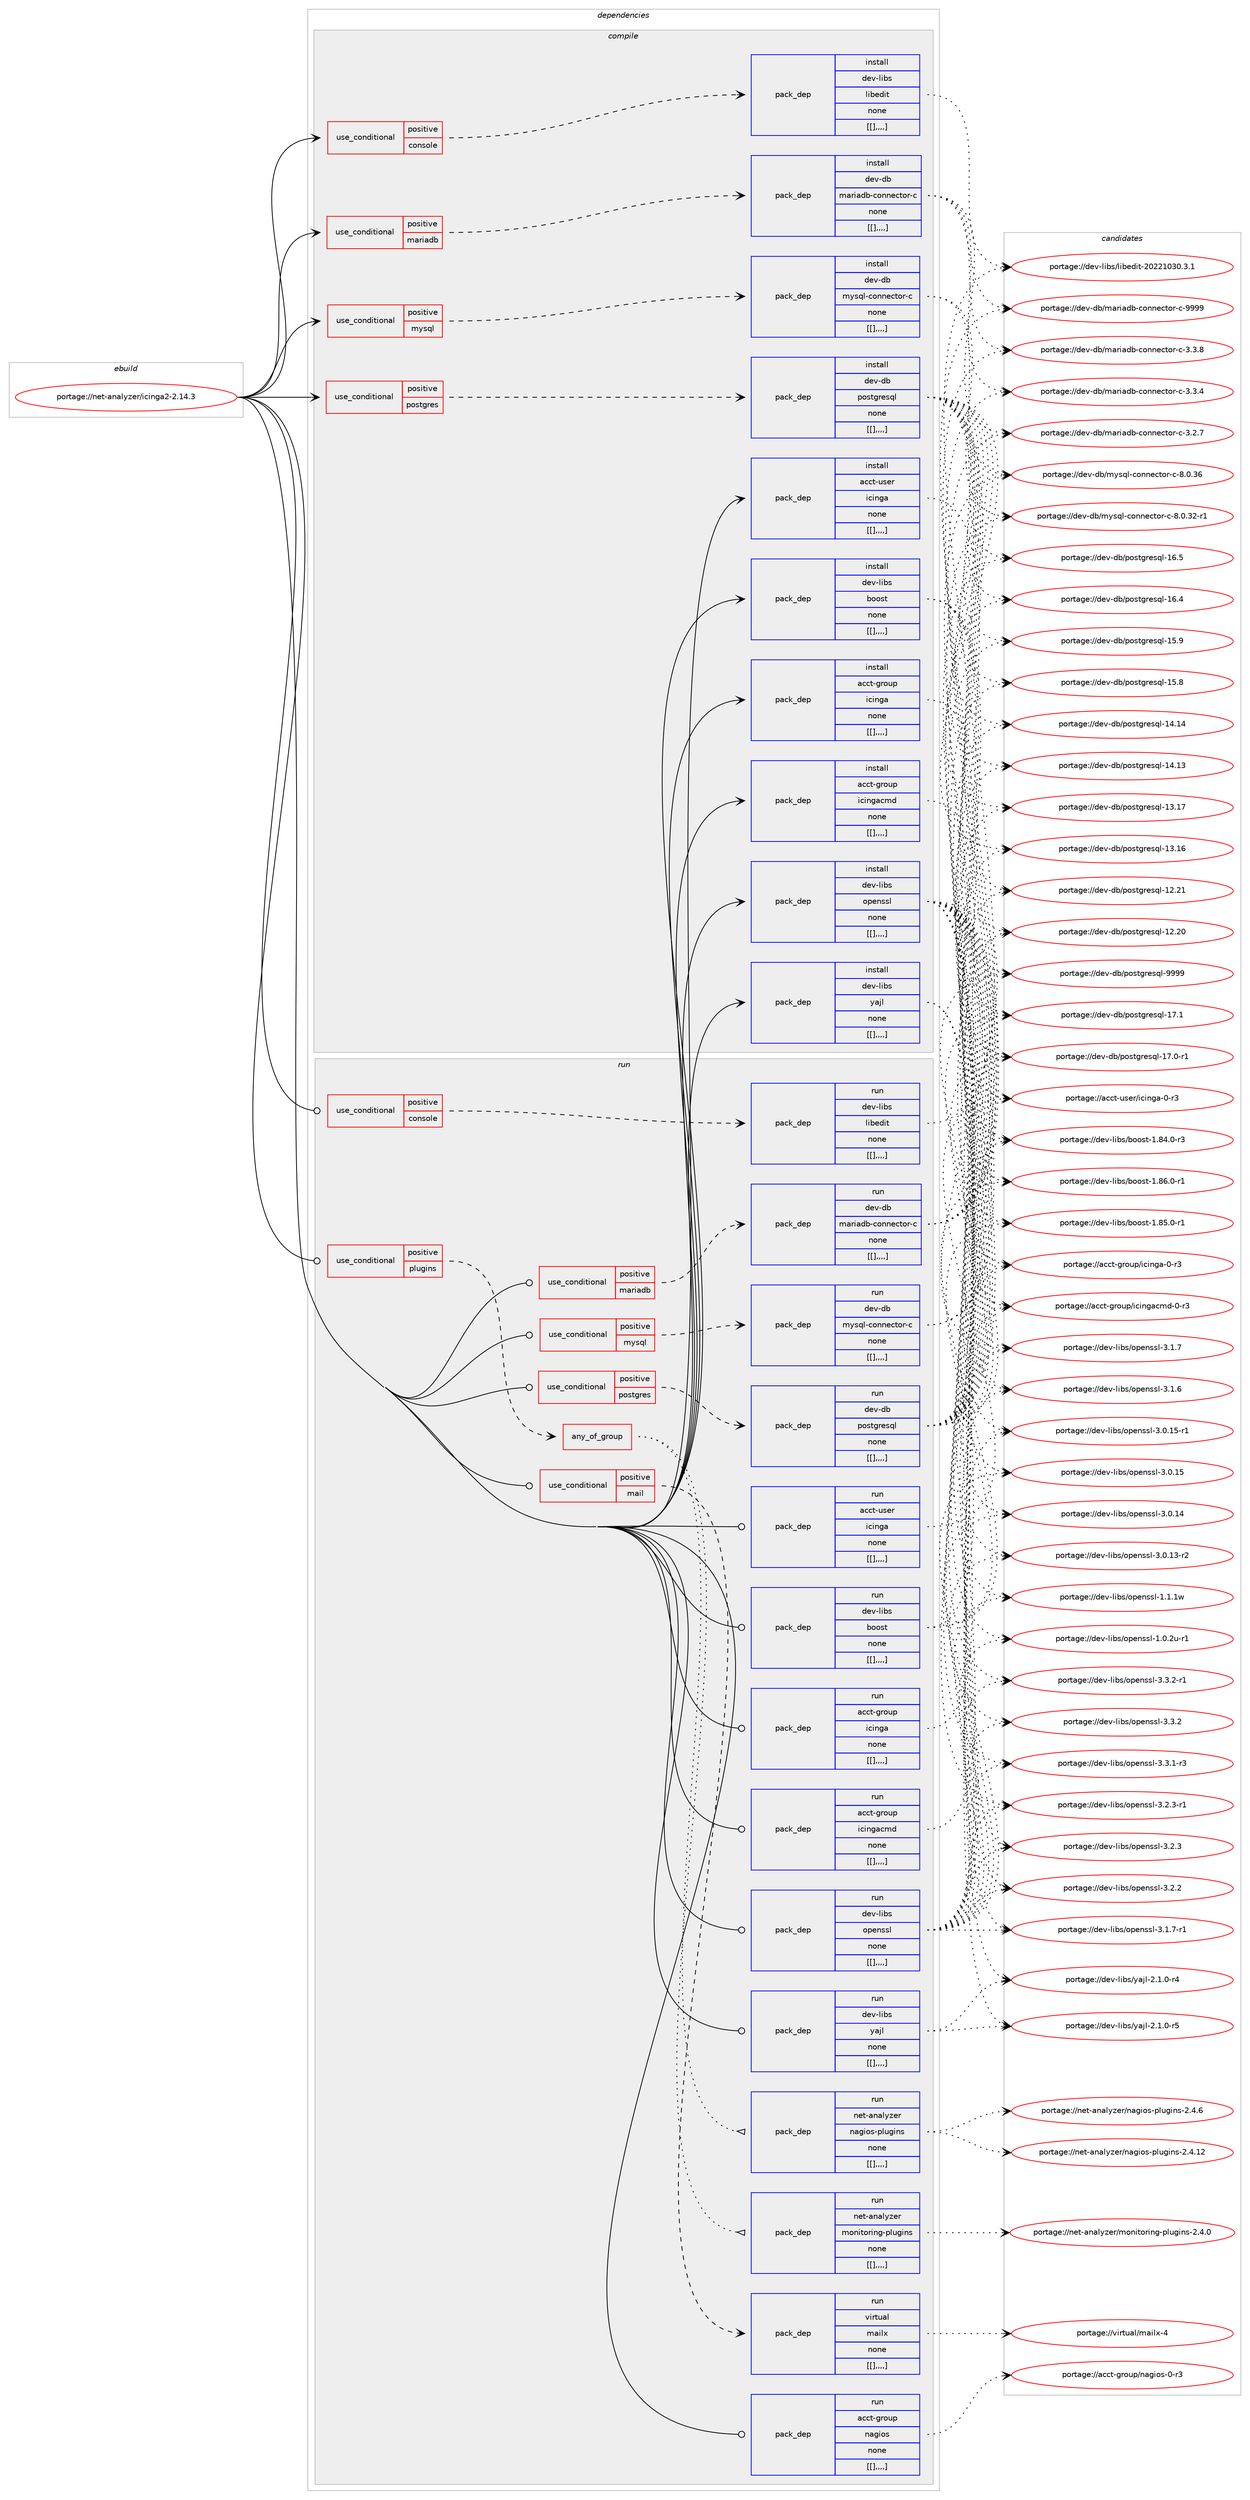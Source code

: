 digraph prolog {

# *************
# Graph options
# *************

newrank=true;
concentrate=true;
compound=true;
graph [rankdir=LR,fontname=Helvetica,fontsize=10,ranksep=1.5];#, ranksep=2.5, nodesep=0.2];
edge  [arrowhead=vee];
node  [fontname=Helvetica,fontsize=10];

# **********
# The ebuild
# **********

subgraph cluster_leftcol {
color=gray;
label=<<i>ebuild</i>>;
id [label="portage://net-analyzer/icinga2-2.14.3", color=red, width=4, href="../net-analyzer/icinga2-2.14.3.svg"];
}

# ****************
# The dependencies
# ****************

subgraph cluster_midcol {
color=gray;
label=<<i>dependencies</i>>;
subgraph cluster_compile {
fillcolor="#eeeeee";
style=filled;
label=<<i>compile</i>>;
subgraph cond2 {
dependency3 [label=<<TABLE BORDER="0" CELLBORDER="1" CELLSPACING="0" CELLPADDING="4"><TR><TD ROWSPAN="3" CELLPADDING="10">use_conditional</TD></TR><TR><TD>positive</TD></TR><TR><TD>console</TD></TR></TABLE>>, shape=none, color=red];
subgraph pack2 {
dependency4 [label=<<TABLE BORDER="0" CELLBORDER="1" CELLSPACING="0" CELLPADDING="4" WIDTH="220"><TR><TD ROWSPAN="6" CELLPADDING="30">pack_dep</TD></TR><TR><TD WIDTH="110">install</TD></TR><TR><TD>dev-libs</TD></TR><TR><TD>libedit</TD></TR><TR><TD>none</TD></TR><TR><TD>[[],,,,]</TD></TR></TABLE>>, shape=none, color=blue];
}
dependency3:e -> dependency4:w [weight=20,style="dashed",arrowhead="vee"];
}
id:e -> dependency3:w [weight=20,style="solid",arrowhead="vee"];
subgraph cond18 {
dependency57 [label=<<TABLE BORDER="0" CELLBORDER="1" CELLSPACING="0" CELLPADDING="4"><TR><TD ROWSPAN="3" CELLPADDING="10">use_conditional</TD></TR><TR><TD>positive</TD></TR><TR><TD>mariadb</TD></TR></TABLE>>, shape=none, color=red];
subgraph pack70 {
dependency94 [label=<<TABLE BORDER="0" CELLBORDER="1" CELLSPACING="0" CELLPADDING="4" WIDTH="220"><TR><TD ROWSPAN="6" CELLPADDING="30">pack_dep</TD></TR><TR><TD WIDTH="110">install</TD></TR><TR><TD>dev-db</TD></TR><TR><TD>mariadb-connector-c</TD></TR><TR><TD>none</TD></TR><TR><TD>[[],,,,]</TD></TR></TABLE>>, shape=none, color=blue];
}
dependency57:e -> dependency94:w [weight=20,style="dashed",arrowhead="vee"];
}
id:e -> dependency57:w [weight=20,style="solid",arrowhead="vee"];
subgraph cond32 {
dependency102 [label=<<TABLE BORDER="0" CELLBORDER="1" CELLSPACING="0" CELLPADDING="4"><TR><TD ROWSPAN="3" CELLPADDING="10">use_conditional</TD></TR><TR><TD>positive</TD></TR><TR><TD>mysql</TD></TR></TABLE>>, shape=none, color=red];
subgraph pack93 {
dependency116 [label=<<TABLE BORDER="0" CELLBORDER="1" CELLSPACING="0" CELLPADDING="4" WIDTH="220"><TR><TD ROWSPAN="6" CELLPADDING="30">pack_dep</TD></TR><TR><TD WIDTH="110">install</TD></TR><TR><TD>dev-db</TD></TR><TR><TD>mysql-connector-c</TD></TR><TR><TD>none</TD></TR><TR><TD>[[],,,,]</TD></TR></TABLE>>, shape=none, color=blue];
}
dependency102:e -> dependency116:w [weight=20,style="dashed",arrowhead="vee"];
}
id:e -> dependency102:w [weight=20,style="solid",arrowhead="vee"];
subgraph cond40 {
dependency135 [label=<<TABLE BORDER="0" CELLBORDER="1" CELLSPACING="0" CELLPADDING="4"><TR><TD ROWSPAN="3" CELLPADDING="10">use_conditional</TD></TR><TR><TD>positive</TD></TR><TR><TD>postgres</TD></TR></TABLE>>, shape=none, color=red];
subgraph pack109 {
dependency158 [label=<<TABLE BORDER="0" CELLBORDER="1" CELLSPACING="0" CELLPADDING="4" WIDTH="220"><TR><TD ROWSPAN="6" CELLPADDING="30">pack_dep</TD></TR><TR><TD WIDTH="110">install</TD></TR><TR><TD>dev-db</TD></TR><TR><TD>postgresql</TD></TR><TR><TD>none</TD></TR><TR><TD>[[],,,,]</TD></TR></TABLE>>, shape=none, color=blue];
}
dependency135:e -> dependency158:w [weight=20,style="dashed",arrowhead="vee"];
}
id:e -> dependency135:w [weight=20,style="solid",arrowhead="vee"];
subgraph pack136 {
dependency174 [label=<<TABLE BORDER="0" CELLBORDER="1" CELLSPACING="0" CELLPADDING="4" WIDTH="220"><TR><TD ROWSPAN="6" CELLPADDING="30">pack_dep</TD></TR><TR><TD WIDTH="110">install</TD></TR><TR><TD>acct-group</TD></TR><TR><TD>icinga</TD></TR><TR><TD>none</TD></TR><TR><TD>[[],,,,]</TD></TR></TABLE>>, shape=none, color=blue];
}
id:e -> dependency174:w [weight=20,style="solid",arrowhead="vee"];
subgraph pack165 {
dependency239 [label=<<TABLE BORDER="0" CELLBORDER="1" CELLSPACING="0" CELLPADDING="4" WIDTH="220"><TR><TD ROWSPAN="6" CELLPADDING="30">pack_dep</TD></TR><TR><TD WIDTH="110">install</TD></TR><TR><TD>acct-group</TD></TR><TR><TD>icingacmd</TD></TR><TR><TD>none</TD></TR><TR><TD>[[],,,,]</TD></TR></TABLE>>, shape=none, color=blue];
}
id:e -> dependency239:w [weight=20,style="solid",arrowhead="vee"];
subgraph pack197 {
dependency262 [label=<<TABLE BORDER="0" CELLBORDER="1" CELLSPACING="0" CELLPADDING="4" WIDTH="220"><TR><TD ROWSPAN="6" CELLPADDING="30">pack_dep</TD></TR><TR><TD WIDTH="110">install</TD></TR><TR><TD>acct-user</TD></TR><TR><TD>icinga</TD></TR><TR><TD>none</TD></TR><TR><TD>[[],,,,]</TD></TR></TABLE>>, shape=none, color=blue];
}
id:e -> dependency262:w [weight=20,style="solid",arrowhead="vee"];
subgraph pack199 {
dependency276 [label=<<TABLE BORDER="0" CELLBORDER="1" CELLSPACING="0" CELLPADDING="4" WIDTH="220"><TR><TD ROWSPAN="6" CELLPADDING="30">pack_dep</TD></TR><TR><TD WIDTH="110">install</TD></TR><TR><TD>dev-libs</TD></TR><TR><TD>boost</TD></TR><TR><TD>none</TD></TR><TR><TD>[[],,,,]</TD></TR></TABLE>>, shape=none, color=blue];
}
id:e -> dependency276:w [weight=20,style="solid",arrowhead="vee"];
subgraph pack210 {
dependency301 [label=<<TABLE BORDER="0" CELLBORDER="1" CELLSPACING="0" CELLPADDING="4" WIDTH="220"><TR><TD ROWSPAN="6" CELLPADDING="30">pack_dep</TD></TR><TR><TD WIDTH="110">install</TD></TR><TR><TD>dev-libs</TD></TR><TR><TD>openssl</TD></TR><TR><TD>none</TD></TR><TR><TD>[[],,,,]</TD></TR></TABLE>>, shape=none, color=blue];
}
id:e -> dependency301:w [weight=20,style="solid",arrowhead="vee"];
subgraph pack231 {
dependency306 [label=<<TABLE BORDER="0" CELLBORDER="1" CELLSPACING="0" CELLPADDING="4" WIDTH="220"><TR><TD ROWSPAN="6" CELLPADDING="30">pack_dep</TD></TR><TR><TD WIDTH="110">install</TD></TR><TR><TD>dev-libs</TD></TR><TR><TD>yajl</TD></TR><TR><TD>none</TD></TR><TR><TD>[[],,,,]</TD></TR></TABLE>>, shape=none, color=blue];
}
id:e -> dependency306:w [weight=20,style="solid",arrowhead="vee"];
}
subgraph cluster_compileandrun {
fillcolor="#eeeeee";
style=filled;
label=<<i>compile and run</i>>;
}
subgraph cluster_run {
fillcolor="#eeeeee";
style=filled;
label=<<i>run</i>>;
subgraph cond85 {
dependency317 [label=<<TABLE BORDER="0" CELLBORDER="1" CELLSPACING="0" CELLPADDING="4"><TR><TD ROWSPAN="3" CELLPADDING="10">use_conditional</TD></TR><TR><TD>positive</TD></TR><TR><TD>console</TD></TR></TABLE>>, shape=none, color=red];
subgraph pack245 {
dependency335 [label=<<TABLE BORDER="0" CELLBORDER="1" CELLSPACING="0" CELLPADDING="4" WIDTH="220"><TR><TD ROWSPAN="6" CELLPADDING="30">pack_dep</TD></TR><TR><TD WIDTH="110">run</TD></TR><TR><TD>dev-libs</TD></TR><TR><TD>libedit</TD></TR><TR><TD>none</TD></TR><TR><TD>[[],,,,]</TD></TR></TABLE>>, shape=none, color=blue];
}
dependency317:e -> dependency335:w [weight=20,style="dashed",arrowhead="vee"];
}
id:e -> dependency317:w [weight=20,style="solid",arrowhead="odot"];
subgraph cond98 {
dependency356 [label=<<TABLE BORDER="0" CELLBORDER="1" CELLSPACING="0" CELLPADDING="4"><TR><TD ROWSPAN="3" CELLPADDING="10">use_conditional</TD></TR><TR><TD>positive</TD></TR><TR><TD>mail</TD></TR></TABLE>>, shape=none, color=red];
subgraph pack274 {
dependency372 [label=<<TABLE BORDER="0" CELLBORDER="1" CELLSPACING="0" CELLPADDING="4" WIDTH="220"><TR><TD ROWSPAN="6" CELLPADDING="30">pack_dep</TD></TR><TR><TD WIDTH="110">run</TD></TR><TR><TD>virtual</TD></TR><TR><TD>mailx</TD></TR><TR><TD>none</TD></TR><TR><TD>[[],,,,]</TD></TR></TABLE>>, shape=none, color=blue];
}
dependency356:e -> dependency372:w [weight=20,style="dashed",arrowhead="vee"];
}
id:e -> dependency356:w [weight=20,style="solid",arrowhead="odot"];
subgraph cond104 {
dependency376 [label=<<TABLE BORDER="0" CELLBORDER="1" CELLSPACING="0" CELLPADDING="4"><TR><TD ROWSPAN="3" CELLPADDING="10">use_conditional</TD></TR><TR><TD>positive</TD></TR><TR><TD>mariadb</TD></TR></TABLE>>, shape=none, color=red];
subgraph pack282 {
dependency383 [label=<<TABLE BORDER="0" CELLBORDER="1" CELLSPACING="0" CELLPADDING="4" WIDTH="220"><TR><TD ROWSPAN="6" CELLPADDING="30">pack_dep</TD></TR><TR><TD WIDTH="110">run</TD></TR><TR><TD>dev-db</TD></TR><TR><TD>mariadb-connector-c</TD></TR><TR><TD>none</TD></TR><TR><TD>[[],,,,]</TD></TR></TABLE>>, shape=none, color=blue];
}
dependency376:e -> dependency383:w [weight=20,style="dashed",arrowhead="vee"];
}
id:e -> dependency376:w [weight=20,style="solid",arrowhead="odot"];
subgraph cond110 {
dependency391 [label=<<TABLE BORDER="0" CELLBORDER="1" CELLSPACING="0" CELLPADDING="4"><TR><TD ROWSPAN="3" CELLPADDING="10">use_conditional</TD></TR><TR><TD>positive</TD></TR><TR><TD>mysql</TD></TR></TABLE>>, shape=none, color=red];
subgraph pack308 {
dependency420 [label=<<TABLE BORDER="0" CELLBORDER="1" CELLSPACING="0" CELLPADDING="4" WIDTH="220"><TR><TD ROWSPAN="6" CELLPADDING="30">pack_dep</TD></TR><TR><TD WIDTH="110">run</TD></TR><TR><TD>dev-db</TD></TR><TR><TD>mysql-connector-c</TD></TR><TR><TD>none</TD></TR><TR><TD>[[],,,,]</TD></TR></TABLE>>, shape=none, color=blue];
}
dependency391:e -> dependency420:w [weight=20,style="dashed",arrowhead="vee"];
}
id:e -> dependency391:w [weight=20,style="solid",arrowhead="odot"];
subgraph cond117 {
dependency424 [label=<<TABLE BORDER="0" CELLBORDER="1" CELLSPACING="0" CELLPADDING="4"><TR><TD ROWSPAN="3" CELLPADDING="10">use_conditional</TD></TR><TR><TD>positive</TD></TR><TR><TD>plugins</TD></TR></TABLE>>, shape=none, color=red];
subgraph any3 {
dependency461 [label=<<TABLE BORDER="0" CELLBORDER="1" CELLSPACING="0" CELLPADDING="4"><TR><TD CELLPADDING="10">any_of_group</TD></TR></TABLE>>, shape=none, color=red];subgraph pack339 {
dependency474 [label=<<TABLE BORDER="0" CELLBORDER="1" CELLSPACING="0" CELLPADDING="4" WIDTH="220"><TR><TD ROWSPAN="6" CELLPADDING="30">pack_dep</TD></TR><TR><TD WIDTH="110">run</TD></TR><TR><TD>net-analyzer</TD></TR><TR><TD>monitoring-plugins</TD></TR><TR><TD>none</TD></TR><TR><TD>[[],,,,]</TD></TR></TABLE>>, shape=none, color=blue];
}
dependency461:e -> dependency474:w [weight=20,style="dotted",arrowhead="oinv"];
subgraph pack352 {
dependency492 [label=<<TABLE BORDER="0" CELLBORDER="1" CELLSPACING="0" CELLPADDING="4" WIDTH="220"><TR><TD ROWSPAN="6" CELLPADDING="30">pack_dep</TD></TR><TR><TD WIDTH="110">run</TD></TR><TR><TD>net-analyzer</TD></TR><TR><TD>nagios-plugins</TD></TR><TR><TD>none</TD></TR><TR><TD>[[],,,,]</TD></TR></TABLE>>, shape=none, color=blue];
}
dependency461:e -> dependency492:w [weight=20,style="dotted",arrowhead="oinv"];
}
dependency424:e -> dependency461:w [weight=20,style="dashed",arrowhead="vee"];
}
id:e -> dependency424:w [weight=20,style="solid",arrowhead="odot"];
subgraph cond134 {
dependency508 [label=<<TABLE BORDER="0" CELLBORDER="1" CELLSPACING="0" CELLPADDING="4"><TR><TD ROWSPAN="3" CELLPADDING="10">use_conditional</TD></TR><TR><TD>positive</TD></TR><TR><TD>postgres</TD></TR></TABLE>>, shape=none, color=red];
subgraph pack377 {
dependency533 [label=<<TABLE BORDER="0" CELLBORDER="1" CELLSPACING="0" CELLPADDING="4" WIDTH="220"><TR><TD ROWSPAN="6" CELLPADDING="30">pack_dep</TD></TR><TR><TD WIDTH="110">run</TD></TR><TR><TD>dev-db</TD></TR><TR><TD>postgresql</TD></TR><TR><TD>none</TD></TR><TR><TD>[[],,,,]</TD></TR></TABLE>>, shape=none, color=blue];
}
dependency508:e -> dependency533:w [weight=20,style="dashed",arrowhead="vee"];
}
id:e -> dependency508:w [weight=20,style="solid",arrowhead="odot"];
subgraph pack403 {
dependency549 [label=<<TABLE BORDER="0" CELLBORDER="1" CELLSPACING="0" CELLPADDING="4" WIDTH="220"><TR><TD ROWSPAN="6" CELLPADDING="30">pack_dep</TD></TR><TR><TD WIDTH="110">run</TD></TR><TR><TD>acct-group</TD></TR><TR><TD>icinga</TD></TR><TR><TD>none</TD></TR><TR><TD>[[],,,,]</TD></TR></TABLE>>, shape=none, color=blue];
}
id:e -> dependency549:w [weight=20,style="solid",arrowhead="odot"];
subgraph pack407 {
dependency560 [label=<<TABLE BORDER="0" CELLBORDER="1" CELLSPACING="0" CELLPADDING="4" WIDTH="220"><TR><TD ROWSPAN="6" CELLPADDING="30">pack_dep</TD></TR><TR><TD WIDTH="110">run</TD></TR><TR><TD>acct-group</TD></TR><TR><TD>icingacmd</TD></TR><TR><TD>none</TD></TR><TR><TD>[[],,,,]</TD></TR></TABLE>>, shape=none, color=blue];
}
id:e -> dependency560:w [weight=20,style="solid",arrowhead="odot"];
subgraph pack416 {
dependency584 [label=<<TABLE BORDER="0" CELLBORDER="1" CELLSPACING="0" CELLPADDING="4" WIDTH="220"><TR><TD ROWSPAN="6" CELLPADDING="30">pack_dep</TD></TR><TR><TD WIDTH="110">run</TD></TR><TR><TD>acct-group</TD></TR><TR><TD>nagios</TD></TR><TR><TD>none</TD></TR><TR><TD>[[],,,,]</TD></TR></TABLE>>, shape=none, color=blue];
}
id:e -> dependency584:w [weight=20,style="solid",arrowhead="odot"];
subgraph pack440 {
dependency599 [label=<<TABLE BORDER="0" CELLBORDER="1" CELLSPACING="0" CELLPADDING="4" WIDTH="220"><TR><TD ROWSPAN="6" CELLPADDING="30">pack_dep</TD></TR><TR><TD WIDTH="110">run</TD></TR><TR><TD>acct-user</TD></TR><TR><TD>icinga</TD></TR><TR><TD>none</TD></TR><TR><TD>[[],,,,]</TD></TR></TABLE>>, shape=none, color=blue];
}
id:e -> dependency599:w [weight=20,style="solid",arrowhead="odot"];
subgraph pack442 {
dependency604 [label=<<TABLE BORDER="0" CELLBORDER="1" CELLSPACING="0" CELLPADDING="4" WIDTH="220"><TR><TD ROWSPAN="6" CELLPADDING="30">pack_dep</TD></TR><TR><TD WIDTH="110">run</TD></TR><TR><TD>dev-libs</TD></TR><TR><TD>boost</TD></TR><TR><TD>none</TD></TR><TR><TD>[[],,,,]</TD></TR></TABLE>>, shape=none, color=blue];
}
id:e -> dependency604:w [weight=20,style="solid",arrowhead="odot"];
subgraph pack464 {
dependency630 [label=<<TABLE BORDER="0" CELLBORDER="1" CELLSPACING="0" CELLPADDING="4" WIDTH="220"><TR><TD ROWSPAN="6" CELLPADDING="30">pack_dep</TD></TR><TR><TD WIDTH="110">run</TD></TR><TR><TD>dev-libs</TD></TR><TR><TD>openssl</TD></TR><TR><TD>none</TD></TR><TR><TD>[[],,,,]</TD></TR></TABLE>>, shape=none, color=blue];
}
id:e -> dependency630:w [weight=20,style="solid",arrowhead="odot"];
subgraph pack470 {
dependency637 [label=<<TABLE BORDER="0" CELLBORDER="1" CELLSPACING="0" CELLPADDING="4" WIDTH="220"><TR><TD ROWSPAN="6" CELLPADDING="30">pack_dep</TD></TR><TR><TD WIDTH="110">run</TD></TR><TR><TD>dev-libs</TD></TR><TR><TD>yajl</TD></TR><TR><TD>none</TD></TR><TR><TD>[[],,,,]</TD></TR></TABLE>>, shape=none, color=blue];
}
id:e -> dependency637:w [weight=20,style="solid",arrowhead="odot"];
}
}

# **************
# The candidates
# **************

subgraph cluster_choices {
rank=same;
color=gray;
label=<<i>candidates</i>>;

subgraph choice290 {
color=black;
nodesep=1;
choice1001011184510810598115471081059810110010511645504850504948514846514649 [label="portage://dev-libs/libedit-20221030.3.1", color=red, width=4,href="../dev-libs/libedit-20221030.3.1.svg"];
dependency4:e -> choice1001011184510810598115471081059810110010511645504850504948514846514649:w [style=dotted,weight="100"];
}
subgraph choice292 {
color=black;
nodesep=1;
choice10010111845100984710997114105971009845991111101101019911611111445994557575757 [label="portage://dev-db/mariadb-connector-c-9999", color=red, width=4,href="../dev-db/mariadb-connector-c-9999.svg"];
choice1001011184510098471099711410597100984599111110110101991161111144599455146514656 [label="portage://dev-db/mariadb-connector-c-3.3.8", color=red, width=4,href="../dev-db/mariadb-connector-c-3.3.8.svg"];
choice1001011184510098471099711410597100984599111110110101991161111144599455146514652 [label="portage://dev-db/mariadb-connector-c-3.3.4", color=red, width=4,href="../dev-db/mariadb-connector-c-3.3.4.svg"];
choice1001011184510098471099711410597100984599111110110101991161111144599455146504655 [label="portage://dev-db/mariadb-connector-c-3.2.7", color=red, width=4,href="../dev-db/mariadb-connector-c-3.2.7.svg"];
dependency94:e -> choice10010111845100984710997114105971009845991111101101019911611111445994557575757:w [style=dotted,weight="100"];
dependency94:e -> choice1001011184510098471099711410597100984599111110110101991161111144599455146514656:w [style=dotted,weight="100"];
dependency94:e -> choice1001011184510098471099711410597100984599111110110101991161111144599455146514652:w [style=dotted,weight="100"];
dependency94:e -> choice1001011184510098471099711410597100984599111110110101991161111144599455146504655:w [style=dotted,weight="100"];
}
subgraph choice303 {
color=black;
nodesep=1;
choice100101118451009847109121115113108459911111011010199116111114459945564648465154 [label="portage://dev-db/mysql-connector-c-8.0.36", color=red, width=4,href="../dev-db/mysql-connector-c-8.0.36.svg"];
choice1001011184510098471091211151131084599111110110101991161111144599455646484651504511449 [label="portage://dev-db/mysql-connector-c-8.0.32-r1", color=red, width=4,href="../dev-db/mysql-connector-c-8.0.32-r1.svg"];
dependency116:e -> choice100101118451009847109121115113108459911111011010199116111114459945564648465154:w [style=dotted,weight="100"];
dependency116:e -> choice1001011184510098471091211151131084599111110110101991161111144599455646484651504511449:w [style=dotted,weight="100"];
}
subgraph choice313 {
color=black;
nodesep=1;
choice1001011184510098471121111151161031141011151131084557575757 [label="portage://dev-db/postgresql-9999", color=red, width=4,href="../dev-db/postgresql-9999.svg"];
choice1001011184510098471121111151161031141011151131084549554649 [label="portage://dev-db/postgresql-17.1", color=red, width=4,href="../dev-db/postgresql-17.1.svg"];
choice10010111845100984711211111511610311410111511310845495546484511449 [label="portage://dev-db/postgresql-17.0-r1", color=red, width=4,href="../dev-db/postgresql-17.0-r1.svg"];
choice1001011184510098471121111151161031141011151131084549544653 [label="portage://dev-db/postgresql-16.5", color=red, width=4,href="../dev-db/postgresql-16.5.svg"];
choice1001011184510098471121111151161031141011151131084549544652 [label="portage://dev-db/postgresql-16.4", color=red, width=4,href="../dev-db/postgresql-16.4.svg"];
choice1001011184510098471121111151161031141011151131084549534657 [label="portage://dev-db/postgresql-15.9", color=red, width=4,href="../dev-db/postgresql-15.9.svg"];
choice1001011184510098471121111151161031141011151131084549534656 [label="portage://dev-db/postgresql-15.8", color=red, width=4,href="../dev-db/postgresql-15.8.svg"];
choice100101118451009847112111115116103114101115113108454952464952 [label="portage://dev-db/postgresql-14.14", color=red, width=4,href="../dev-db/postgresql-14.14.svg"];
choice100101118451009847112111115116103114101115113108454952464951 [label="portage://dev-db/postgresql-14.13", color=red, width=4,href="../dev-db/postgresql-14.13.svg"];
choice100101118451009847112111115116103114101115113108454951464955 [label="portage://dev-db/postgresql-13.17", color=red, width=4,href="../dev-db/postgresql-13.17.svg"];
choice100101118451009847112111115116103114101115113108454951464954 [label="portage://dev-db/postgresql-13.16", color=red, width=4,href="../dev-db/postgresql-13.16.svg"];
choice100101118451009847112111115116103114101115113108454950465049 [label="portage://dev-db/postgresql-12.21", color=red, width=4,href="../dev-db/postgresql-12.21.svg"];
choice100101118451009847112111115116103114101115113108454950465048 [label="portage://dev-db/postgresql-12.20", color=red, width=4,href="../dev-db/postgresql-12.20.svg"];
dependency158:e -> choice1001011184510098471121111151161031141011151131084557575757:w [style=dotted,weight="100"];
dependency158:e -> choice1001011184510098471121111151161031141011151131084549554649:w [style=dotted,weight="100"];
dependency158:e -> choice10010111845100984711211111511610311410111511310845495546484511449:w [style=dotted,weight="100"];
dependency158:e -> choice1001011184510098471121111151161031141011151131084549544653:w [style=dotted,weight="100"];
dependency158:e -> choice1001011184510098471121111151161031141011151131084549544652:w [style=dotted,weight="100"];
dependency158:e -> choice1001011184510098471121111151161031141011151131084549534657:w [style=dotted,weight="100"];
dependency158:e -> choice1001011184510098471121111151161031141011151131084549534656:w [style=dotted,weight="100"];
dependency158:e -> choice100101118451009847112111115116103114101115113108454952464952:w [style=dotted,weight="100"];
dependency158:e -> choice100101118451009847112111115116103114101115113108454952464951:w [style=dotted,weight="100"];
dependency158:e -> choice100101118451009847112111115116103114101115113108454951464955:w [style=dotted,weight="100"];
dependency158:e -> choice100101118451009847112111115116103114101115113108454951464954:w [style=dotted,weight="100"];
dependency158:e -> choice100101118451009847112111115116103114101115113108454950465049:w [style=dotted,weight="100"];
dependency158:e -> choice100101118451009847112111115116103114101115113108454950465048:w [style=dotted,weight="100"];
}
subgraph choice331 {
color=black;
nodesep=1;
choice9799991164510311411111711247105991051101039745484511451 [label="portage://acct-group/icinga-0-r3", color=red, width=4,href="../acct-group/icinga-0-r3.svg"];
dependency174:e -> choice9799991164510311411111711247105991051101039745484511451:w [style=dotted,weight="100"];
}
subgraph choice335 {
color=black;
nodesep=1;
choice979999116451031141111171124710599105110103979910910045484511451 [label="portage://acct-group/icingacmd-0-r3", color=red, width=4,href="../acct-group/icingacmd-0-r3.svg"];
dependency239:e -> choice979999116451031141111171124710599105110103979910910045484511451:w [style=dotted,weight="100"];
}
subgraph choice337 {
color=black;
nodesep=1;
choice9799991164511711510111447105991051101039745484511451 [label="portage://acct-user/icinga-0-r3", color=red, width=4,href="../acct-user/icinga-0-r3.svg"];
dependency262:e -> choice9799991164511711510111447105991051101039745484511451:w [style=dotted,weight="100"];
}
subgraph choice344 {
color=black;
nodesep=1;
choice10010111845108105981154798111111115116454946565446484511449 [label="portage://dev-libs/boost-1.86.0-r1", color=red, width=4,href="../dev-libs/boost-1.86.0-r1.svg"];
choice10010111845108105981154798111111115116454946565346484511449 [label="portage://dev-libs/boost-1.85.0-r1", color=red, width=4,href="../dev-libs/boost-1.85.0-r1.svg"];
choice10010111845108105981154798111111115116454946565246484511451 [label="portage://dev-libs/boost-1.84.0-r3", color=red, width=4,href="../dev-libs/boost-1.84.0-r3.svg"];
dependency276:e -> choice10010111845108105981154798111111115116454946565446484511449:w [style=dotted,weight="100"];
dependency276:e -> choice10010111845108105981154798111111115116454946565346484511449:w [style=dotted,weight="100"];
dependency276:e -> choice10010111845108105981154798111111115116454946565246484511451:w [style=dotted,weight="100"];
}
subgraph choice355 {
color=black;
nodesep=1;
choice1001011184510810598115471111121011101151151084551465146504511449 [label="portage://dev-libs/openssl-3.3.2-r1", color=red, width=4,href="../dev-libs/openssl-3.3.2-r1.svg"];
choice100101118451081059811547111112101110115115108455146514650 [label="portage://dev-libs/openssl-3.3.2", color=red, width=4,href="../dev-libs/openssl-3.3.2.svg"];
choice1001011184510810598115471111121011101151151084551465146494511451 [label="portage://dev-libs/openssl-3.3.1-r3", color=red, width=4,href="../dev-libs/openssl-3.3.1-r3.svg"];
choice1001011184510810598115471111121011101151151084551465046514511449 [label="portage://dev-libs/openssl-3.2.3-r1", color=red, width=4,href="../dev-libs/openssl-3.2.3-r1.svg"];
choice100101118451081059811547111112101110115115108455146504651 [label="portage://dev-libs/openssl-3.2.3", color=red, width=4,href="../dev-libs/openssl-3.2.3.svg"];
choice100101118451081059811547111112101110115115108455146504650 [label="portage://dev-libs/openssl-3.2.2", color=red, width=4,href="../dev-libs/openssl-3.2.2.svg"];
choice1001011184510810598115471111121011101151151084551464946554511449 [label="portage://dev-libs/openssl-3.1.7-r1", color=red, width=4,href="../dev-libs/openssl-3.1.7-r1.svg"];
choice100101118451081059811547111112101110115115108455146494655 [label="portage://dev-libs/openssl-3.1.7", color=red, width=4,href="../dev-libs/openssl-3.1.7.svg"];
choice100101118451081059811547111112101110115115108455146494654 [label="portage://dev-libs/openssl-3.1.6", color=red, width=4,href="../dev-libs/openssl-3.1.6.svg"];
choice100101118451081059811547111112101110115115108455146484649534511449 [label="portage://dev-libs/openssl-3.0.15-r1", color=red, width=4,href="../dev-libs/openssl-3.0.15-r1.svg"];
choice10010111845108105981154711111210111011511510845514648464953 [label="portage://dev-libs/openssl-3.0.15", color=red, width=4,href="../dev-libs/openssl-3.0.15.svg"];
choice10010111845108105981154711111210111011511510845514648464952 [label="portage://dev-libs/openssl-3.0.14", color=red, width=4,href="../dev-libs/openssl-3.0.14.svg"];
choice100101118451081059811547111112101110115115108455146484649514511450 [label="portage://dev-libs/openssl-3.0.13-r2", color=red, width=4,href="../dev-libs/openssl-3.0.13-r2.svg"];
choice100101118451081059811547111112101110115115108454946494649119 [label="portage://dev-libs/openssl-1.1.1w", color=red, width=4,href="../dev-libs/openssl-1.1.1w.svg"];
choice1001011184510810598115471111121011101151151084549464846501174511449 [label="portage://dev-libs/openssl-1.0.2u-r1", color=red, width=4,href="../dev-libs/openssl-1.0.2u-r1.svg"];
dependency301:e -> choice1001011184510810598115471111121011101151151084551465146504511449:w [style=dotted,weight="100"];
dependency301:e -> choice100101118451081059811547111112101110115115108455146514650:w [style=dotted,weight="100"];
dependency301:e -> choice1001011184510810598115471111121011101151151084551465146494511451:w [style=dotted,weight="100"];
dependency301:e -> choice1001011184510810598115471111121011101151151084551465046514511449:w [style=dotted,weight="100"];
dependency301:e -> choice100101118451081059811547111112101110115115108455146504651:w [style=dotted,weight="100"];
dependency301:e -> choice100101118451081059811547111112101110115115108455146504650:w [style=dotted,weight="100"];
dependency301:e -> choice1001011184510810598115471111121011101151151084551464946554511449:w [style=dotted,weight="100"];
dependency301:e -> choice100101118451081059811547111112101110115115108455146494655:w [style=dotted,weight="100"];
dependency301:e -> choice100101118451081059811547111112101110115115108455146494654:w [style=dotted,weight="100"];
dependency301:e -> choice100101118451081059811547111112101110115115108455146484649534511449:w [style=dotted,weight="100"];
dependency301:e -> choice10010111845108105981154711111210111011511510845514648464953:w [style=dotted,weight="100"];
dependency301:e -> choice10010111845108105981154711111210111011511510845514648464952:w [style=dotted,weight="100"];
dependency301:e -> choice100101118451081059811547111112101110115115108455146484649514511450:w [style=dotted,weight="100"];
dependency301:e -> choice100101118451081059811547111112101110115115108454946494649119:w [style=dotted,weight="100"];
dependency301:e -> choice1001011184510810598115471111121011101151151084549464846501174511449:w [style=dotted,weight="100"];
}
subgraph choice377 {
color=black;
nodesep=1;
choice100101118451081059811547121971061084550464946484511453 [label="portage://dev-libs/yajl-2.1.0-r5", color=red, width=4,href="../dev-libs/yajl-2.1.0-r5.svg"];
choice100101118451081059811547121971061084550464946484511452 [label="portage://dev-libs/yajl-2.1.0-r4", color=red, width=4,href="../dev-libs/yajl-2.1.0-r4.svg"];
dependency306:e -> choice100101118451081059811547121971061084550464946484511453:w [style=dotted,weight="100"];
dependency306:e -> choice100101118451081059811547121971061084550464946484511452:w [style=dotted,weight="100"];
}
subgraph choice385 {
color=black;
nodesep=1;
choice1001011184510810598115471081059810110010511645504850504948514846514649 [label="portage://dev-libs/libedit-20221030.3.1", color=red, width=4,href="../dev-libs/libedit-20221030.3.1.svg"];
dependency335:e -> choice1001011184510810598115471081059810110010511645504850504948514846514649:w [style=dotted,weight="100"];
}
subgraph choice401 {
color=black;
nodesep=1;
choice1181051141161179710847109971051081204552 [label="portage://virtual/mailx-4", color=red, width=4,href="../virtual/mailx-4.svg"];
dependency372:e -> choice1181051141161179710847109971051081204552:w [style=dotted,weight="100"];
}
subgraph choice406 {
color=black;
nodesep=1;
choice10010111845100984710997114105971009845991111101101019911611111445994557575757 [label="portage://dev-db/mariadb-connector-c-9999", color=red, width=4,href="../dev-db/mariadb-connector-c-9999.svg"];
choice1001011184510098471099711410597100984599111110110101991161111144599455146514656 [label="portage://dev-db/mariadb-connector-c-3.3.8", color=red, width=4,href="../dev-db/mariadb-connector-c-3.3.8.svg"];
choice1001011184510098471099711410597100984599111110110101991161111144599455146514652 [label="portage://dev-db/mariadb-connector-c-3.3.4", color=red, width=4,href="../dev-db/mariadb-connector-c-3.3.4.svg"];
choice1001011184510098471099711410597100984599111110110101991161111144599455146504655 [label="portage://dev-db/mariadb-connector-c-3.2.7", color=red, width=4,href="../dev-db/mariadb-connector-c-3.2.7.svg"];
dependency383:e -> choice10010111845100984710997114105971009845991111101101019911611111445994557575757:w [style=dotted,weight="100"];
dependency383:e -> choice1001011184510098471099711410597100984599111110110101991161111144599455146514656:w [style=dotted,weight="100"];
dependency383:e -> choice1001011184510098471099711410597100984599111110110101991161111144599455146514652:w [style=dotted,weight="100"];
dependency383:e -> choice1001011184510098471099711410597100984599111110110101991161111144599455146504655:w [style=dotted,weight="100"];
}
subgraph choice422 {
color=black;
nodesep=1;
choice100101118451009847109121115113108459911111011010199116111114459945564648465154 [label="portage://dev-db/mysql-connector-c-8.0.36", color=red, width=4,href="../dev-db/mysql-connector-c-8.0.36.svg"];
choice1001011184510098471091211151131084599111110110101991161111144599455646484651504511449 [label="portage://dev-db/mysql-connector-c-8.0.32-r1", color=red, width=4,href="../dev-db/mysql-connector-c-8.0.32-r1.svg"];
dependency420:e -> choice100101118451009847109121115113108459911111011010199116111114459945564648465154:w [style=dotted,weight="100"];
dependency420:e -> choice1001011184510098471091211151131084599111110110101991161111144599455646484651504511449:w [style=dotted,weight="100"];
}
subgraph choice425 {
color=black;
nodesep=1;
choice1101011164597110971081211221011144710911111010511611111410511010345112108117103105110115455046524648 [label="portage://net-analyzer/monitoring-plugins-2.4.0", color=red, width=4,href="../net-analyzer/monitoring-plugins-2.4.0.svg"];
dependency474:e -> choice1101011164597110971081211221011144710911111010511611111410511010345112108117103105110115455046524648:w [style=dotted,weight="100"];
}
subgraph choice429 {
color=black;
nodesep=1;
choice11010111645971109710812112210111447110971031051111154511210811710310511011545504652464950 [label="portage://net-analyzer/nagios-plugins-2.4.12", color=red, width=4,href="../net-analyzer/nagios-plugins-2.4.12.svg"];
choice110101116459711097108121122101114471109710310511111545112108117103105110115455046524654 [label="portage://net-analyzer/nagios-plugins-2.4.6", color=red, width=4,href="../net-analyzer/nagios-plugins-2.4.6.svg"];
dependency492:e -> choice11010111645971109710812112210111447110971031051111154511210811710310511011545504652464950:w [style=dotted,weight="100"];
dependency492:e -> choice110101116459711097108121122101114471109710310511111545112108117103105110115455046524654:w [style=dotted,weight="100"];
}
subgraph choice436 {
color=black;
nodesep=1;
choice1001011184510098471121111151161031141011151131084557575757 [label="portage://dev-db/postgresql-9999", color=red, width=4,href="../dev-db/postgresql-9999.svg"];
choice1001011184510098471121111151161031141011151131084549554649 [label="portage://dev-db/postgresql-17.1", color=red, width=4,href="../dev-db/postgresql-17.1.svg"];
choice10010111845100984711211111511610311410111511310845495546484511449 [label="portage://dev-db/postgresql-17.0-r1", color=red, width=4,href="../dev-db/postgresql-17.0-r1.svg"];
choice1001011184510098471121111151161031141011151131084549544653 [label="portage://dev-db/postgresql-16.5", color=red, width=4,href="../dev-db/postgresql-16.5.svg"];
choice1001011184510098471121111151161031141011151131084549544652 [label="portage://dev-db/postgresql-16.4", color=red, width=4,href="../dev-db/postgresql-16.4.svg"];
choice1001011184510098471121111151161031141011151131084549534657 [label="portage://dev-db/postgresql-15.9", color=red, width=4,href="../dev-db/postgresql-15.9.svg"];
choice1001011184510098471121111151161031141011151131084549534656 [label="portage://dev-db/postgresql-15.8", color=red, width=4,href="../dev-db/postgresql-15.8.svg"];
choice100101118451009847112111115116103114101115113108454952464952 [label="portage://dev-db/postgresql-14.14", color=red, width=4,href="../dev-db/postgresql-14.14.svg"];
choice100101118451009847112111115116103114101115113108454952464951 [label="portage://dev-db/postgresql-14.13", color=red, width=4,href="../dev-db/postgresql-14.13.svg"];
choice100101118451009847112111115116103114101115113108454951464955 [label="portage://dev-db/postgresql-13.17", color=red, width=4,href="../dev-db/postgresql-13.17.svg"];
choice100101118451009847112111115116103114101115113108454951464954 [label="portage://dev-db/postgresql-13.16", color=red, width=4,href="../dev-db/postgresql-13.16.svg"];
choice100101118451009847112111115116103114101115113108454950465049 [label="portage://dev-db/postgresql-12.21", color=red, width=4,href="../dev-db/postgresql-12.21.svg"];
choice100101118451009847112111115116103114101115113108454950465048 [label="portage://dev-db/postgresql-12.20", color=red, width=4,href="../dev-db/postgresql-12.20.svg"];
dependency533:e -> choice1001011184510098471121111151161031141011151131084557575757:w [style=dotted,weight="100"];
dependency533:e -> choice1001011184510098471121111151161031141011151131084549554649:w [style=dotted,weight="100"];
dependency533:e -> choice10010111845100984711211111511610311410111511310845495546484511449:w [style=dotted,weight="100"];
dependency533:e -> choice1001011184510098471121111151161031141011151131084549544653:w [style=dotted,weight="100"];
dependency533:e -> choice1001011184510098471121111151161031141011151131084549544652:w [style=dotted,weight="100"];
dependency533:e -> choice1001011184510098471121111151161031141011151131084549534657:w [style=dotted,weight="100"];
dependency533:e -> choice1001011184510098471121111151161031141011151131084549534656:w [style=dotted,weight="100"];
dependency533:e -> choice100101118451009847112111115116103114101115113108454952464952:w [style=dotted,weight="100"];
dependency533:e -> choice100101118451009847112111115116103114101115113108454952464951:w [style=dotted,weight="100"];
dependency533:e -> choice100101118451009847112111115116103114101115113108454951464955:w [style=dotted,weight="100"];
dependency533:e -> choice100101118451009847112111115116103114101115113108454951464954:w [style=dotted,weight="100"];
dependency533:e -> choice100101118451009847112111115116103114101115113108454950465049:w [style=dotted,weight="100"];
dependency533:e -> choice100101118451009847112111115116103114101115113108454950465048:w [style=dotted,weight="100"];
}
subgraph choice462 {
color=black;
nodesep=1;
choice9799991164510311411111711247105991051101039745484511451 [label="portage://acct-group/icinga-0-r3", color=red, width=4,href="../acct-group/icinga-0-r3.svg"];
dependency549:e -> choice9799991164510311411111711247105991051101039745484511451:w [style=dotted,weight="100"];
}
subgraph choice463 {
color=black;
nodesep=1;
choice979999116451031141111171124710599105110103979910910045484511451 [label="portage://acct-group/icingacmd-0-r3", color=red, width=4,href="../acct-group/icingacmd-0-r3.svg"];
dependency560:e -> choice979999116451031141111171124710599105110103979910910045484511451:w [style=dotted,weight="100"];
}
subgraph choice466 {
color=black;
nodesep=1;
choice97999911645103114111117112471109710310511111545484511451 [label="portage://acct-group/nagios-0-r3", color=red, width=4,href="../acct-group/nagios-0-r3.svg"];
dependency584:e -> choice97999911645103114111117112471109710310511111545484511451:w [style=dotted,weight="100"];
}
subgraph choice468 {
color=black;
nodesep=1;
choice9799991164511711510111447105991051101039745484511451 [label="portage://acct-user/icinga-0-r3", color=red, width=4,href="../acct-user/icinga-0-r3.svg"];
dependency599:e -> choice9799991164511711510111447105991051101039745484511451:w [style=dotted,weight="100"];
}
subgraph choice469 {
color=black;
nodesep=1;
choice10010111845108105981154798111111115116454946565446484511449 [label="portage://dev-libs/boost-1.86.0-r1", color=red, width=4,href="../dev-libs/boost-1.86.0-r1.svg"];
choice10010111845108105981154798111111115116454946565346484511449 [label="portage://dev-libs/boost-1.85.0-r1", color=red, width=4,href="../dev-libs/boost-1.85.0-r1.svg"];
choice10010111845108105981154798111111115116454946565246484511451 [label="portage://dev-libs/boost-1.84.0-r3", color=red, width=4,href="../dev-libs/boost-1.84.0-r3.svg"];
dependency604:e -> choice10010111845108105981154798111111115116454946565446484511449:w [style=dotted,weight="100"];
dependency604:e -> choice10010111845108105981154798111111115116454946565346484511449:w [style=dotted,weight="100"];
dependency604:e -> choice10010111845108105981154798111111115116454946565246484511451:w [style=dotted,weight="100"];
}
subgraph choice473 {
color=black;
nodesep=1;
choice1001011184510810598115471111121011101151151084551465146504511449 [label="portage://dev-libs/openssl-3.3.2-r1", color=red, width=4,href="../dev-libs/openssl-3.3.2-r1.svg"];
choice100101118451081059811547111112101110115115108455146514650 [label="portage://dev-libs/openssl-3.3.2", color=red, width=4,href="../dev-libs/openssl-3.3.2.svg"];
choice1001011184510810598115471111121011101151151084551465146494511451 [label="portage://dev-libs/openssl-3.3.1-r3", color=red, width=4,href="../dev-libs/openssl-3.3.1-r3.svg"];
choice1001011184510810598115471111121011101151151084551465046514511449 [label="portage://dev-libs/openssl-3.2.3-r1", color=red, width=4,href="../dev-libs/openssl-3.2.3-r1.svg"];
choice100101118451081059811547111112101110115115108455146504651 [label="portage://dev-libs/openssl-3.2.3", color=red, width=4,href="../dev-libs/openssl-3.2.3.svg"];
choice100101118451081059811547111112101110115115108455146504650 [label="portage://dev-libs/openssl-3.2.2", color=red, width=4,href="../dev-libs/openssl-3.2.2.svg"];
choice1001011184510810598115471111121011101151151084551464946554511449 [label="portage://dev-libs/openssl-3.1.7-r1", color=red, width=4,href="../dev-libs/openssl-3.1.7-r1.svg"];
choice100101118451081059811547111112101110115115108455146494655 [label="portage://dev-libs/openssl-3.1.7", color=red, width=4,href="../dev-libs/openssl-3.1.7.svg"];
choice100101118451081059811547111112101110115115108455146494654 [label="portage://dev-libs/openssl-3.1.6", color=red, width=4,href="../dev-libs/openssl-3.1.6.svg"];
choice100101118451081059811547111112101110115115108455146484649534511449 [label="portage://dev-libs/openssl-3.0.15-r1", color=red, width=4,href="../dev-libs/openssl-3.0.15-r1.svg"];
choice10010111845108105981154711111210111011511510845514648464953 [label="portage://dev-libs/openssl-3.0.15", color=red, width=4,href="../dev-libs/openssl-3.0.15.svg"];
choice10010111845108105981154711111210111011511510845514648464952 [label="portage://dev-libs/openssl-3.0.14", color=red, width=4,href="../dev-libs/openssl-3.0.14.svg"];
choice100101118451081059811547111112101110115115108455146484649514511450 [label="portage://dev-libs/openssl-3.0.13-r2", color=red, width=4,href="../dev-libs/openssl-3.0.13-r2.svg"];
choice100101118451081059811547111112101110115115108454946494649119 [label="portage://dev-libs/openssl-1.1.1w", color=red, width=4,href="../dev-libs/openssl-1.1.1w.svg"];
choice1001011184510810598115471111121011101151151084549464846501174511449 [label="portage://dev-libs/openssl-1.0.2u-r1", color=red, width=4,href="../dev-libs/openssl-1.0.2u-r1.svg"];
dependency630:e -> choice1001011184510810598115471111121011101151151084551465146504511449:w [style=dotted,weight="100"];
dependency630:e -> choice100101118451081059811547111112101110115115108455146514650:w [style=dotted,weight="100"];
dependency630:e -> choice1001011184510810598115471111121011101151151084551465146494511451:w [style=dotted,weight="100"];
dependency630:e -> choice1001011184510810598115471111121011101151151084551465046514511449:w [style=dotted,weight="100"];
dependency630:e -> choice100101118451081059811547111112101110115115108455146504651:w [style=dotted,weight="100"];
dependency630:e -> choice100101118451081059811547111112101110115115108455146504650:w [style=dotted,weight="100"];
dependency630:e -> choice1001011184510810598115471111121011101151151084551464946554511449:w [style=dotted,weight="100"];
dependency630:e -> choice100101118451081059811547111112101110115115108455146494655:w [style=dotted,weight="100"];
dependency630:e -> choice100101118451081059811547111112101110115115108455146494654:w [style=dotted,weight="100"];
dependency630:e -> choice100101118451081059811547111112101110115115108455146484649534511449:w [style=dotted,weight="100"];
dependency630:e -> choice10010111845108105981154711111210111011511510845514648464953:w [style=dotted,weight="100"];
dependency630:e -> choice10010111845108105981154711111210111011511510845514648464952:w [style=dotted,weight="100"];
dependency630:e -> choice100101118451081059811547111112101110115115108455146484649514511450:w [style=dotted,weight="100"];
dependency630:e -> choice100101118451081059811547111112101110115115108454946494649119:w [style=dotted,weight="100"];
dependency630:e -> choice1001011184510810598115471111121011101151151084549464846501174511449:w [style=dotted,weight="100"];
}
subgraph choice487 {
color=black;
nodesep=1;
choice100101118451081059811547121971061084550464946484511453 [label="portage://dev-libs/yajl-2.1.0-r5", color=red, width=4,href="../dev-libs/yajl-2.1.0-r5.svg"];
choice100101118451081059811547121971061084550464946484511452 [label="portage://dev-libs/yajl-2.1.0-r4", color=red, width=4,href="../dev-libs/yajl-2.1.0-r4.svg"];
dependency637:e -> choice100101118451081059811547121971061084550464946484511453:w [style=dotted,weight="100"];
dependency637:e -> choice100101118451081059811547121971061084550464946484511452:w [style=dotted,weight="100"];
}
}

}
